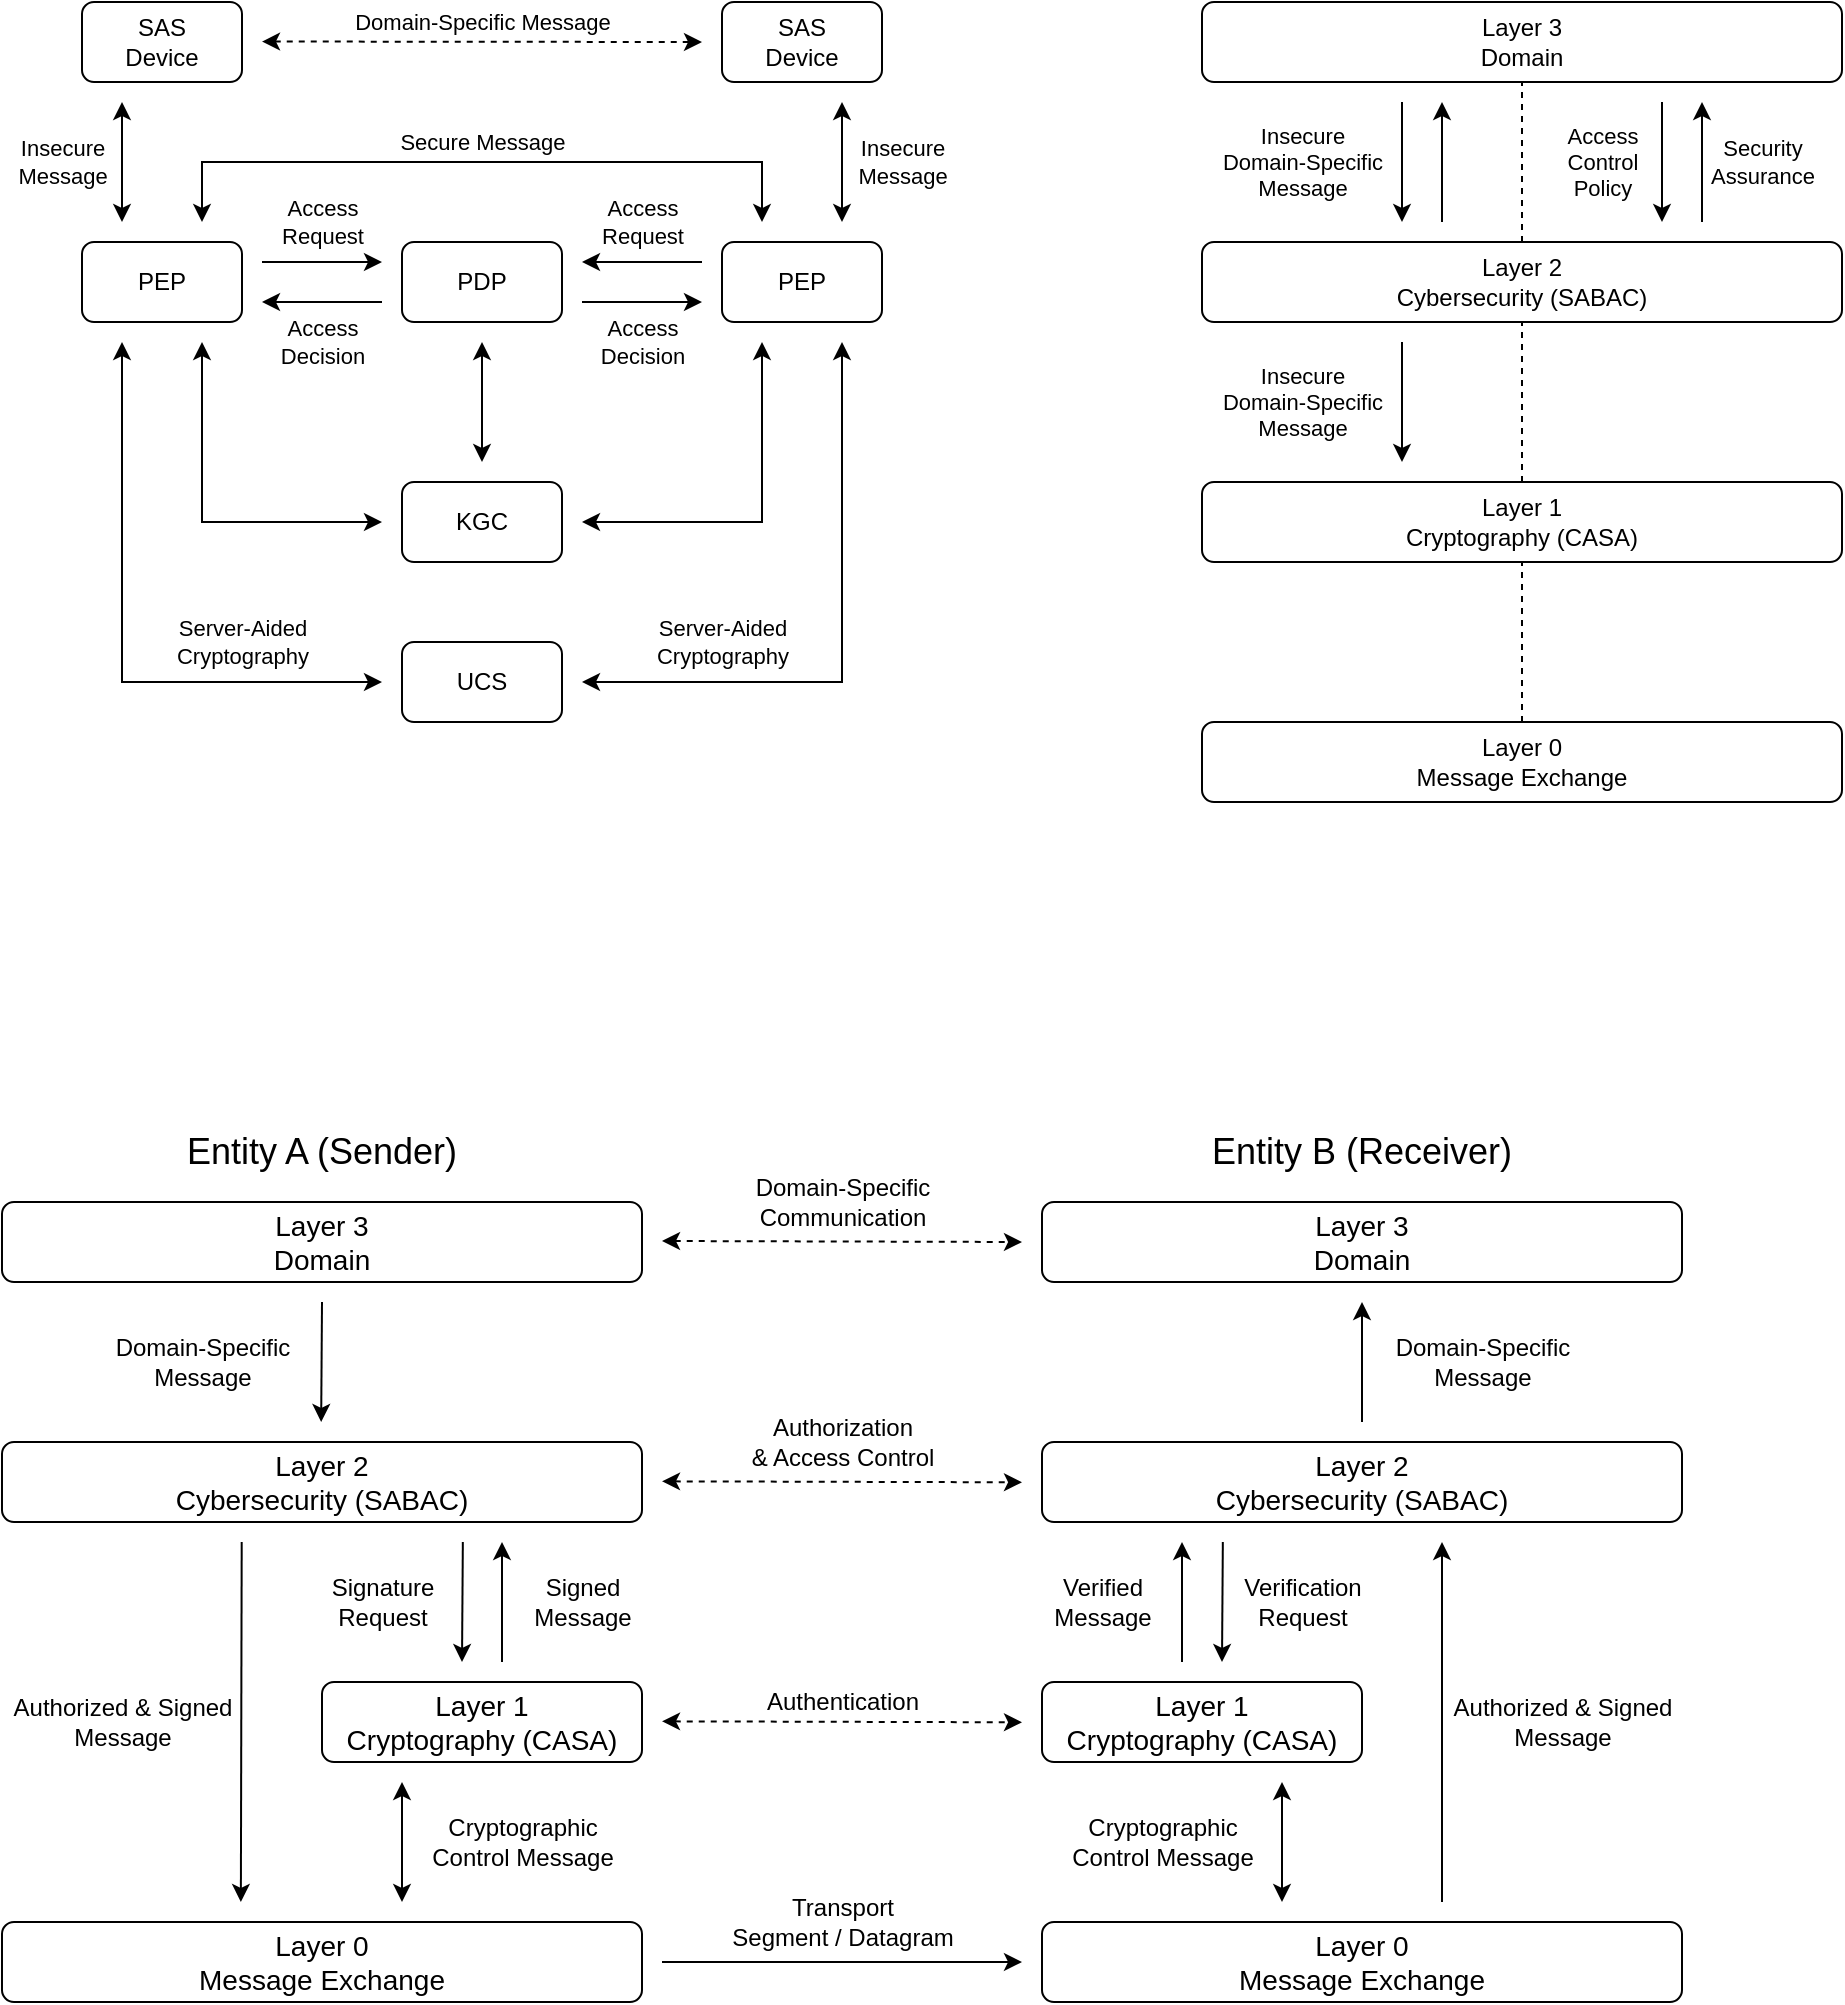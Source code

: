 <mxfile version="24.6.3" type="device">
  <diagram name="Page-1" id="zJpJ5VMaL2OZMmUuj0XS">
    <mxGraphModel dx="1047" dy="575" grid="1" gridSize="10" guides="1" tooltips="1" connect="1" arrows="1" fold="1" page="1" pageScale="1" pageWidth="540" pageHeight="200" math="0" shadow="0">
      <root>
        <mxCell id="0" />
        <mxCell id="1" parent="0" />
        <mxCell id="qLFB22mYU3NqT-pX-Pgg-1" value="SAS&lt;div&gt;Device&lt;/div&gt;" style="rounded=1;whiteSpace=wrap;html=1;" parent="1" vertex="1">
          <mxGeometry x="40" width="80" height="40" as="geometry" />
        </mxCell>
        <mxCell id="qLFB22mYU3NqT-pX-Pgg-2" value="SAS&lt;div&gt;Device&lt;/div&gt;" style="rounded=1;whiteSpace=wrap;html=1;" parent="1" vertex="1">
          <mxGeometry x="360" width="80" height="40" as="geometry" />
        </mxCell>
        <mxCell id="qLFB22mYU3NqT-pX-Pgg-3" value="Domain-Specific&amp;nbsp;&lt;span style=&quot;background-color: initial;&quot;&gt;Message&lt;/span&gt;" style="endArrow=classic;startArrow=classic;html=1;rounded=0;labelBackgroundColor=none;dashed=1;" parent="1" edge="1">
          <mxGeometry x="-0.0" y="10" width="50" height="50" relative="1" as="geometry">
            <mxPoint x="130" y="19.76" as="sourcePoint" />
            <mxPoint x="350" y="20" as="targetPoint" />
            <mxPoint as="offset" />
          </mxGeometry>
        </mxCell>
        <mxCell id="qLFB22mYU3NqT-pX-Pgg-5" value="PDP" style="rounded=1;whiteSpace=wrap;html=1;" parent="1" vertex="1">
          <mxGeometry x="200" y="120" width="80" height="40" as="geometry" />
        </mxCell>
        <mxCell id="qLFB22mYU3NqT-pX-Pgg-6" value="PEP" style="rounded=1;whiteSpace=wrap;html=1;" parent="1" vertex="1">
          <mxGeometry x="40" y="120" width="80" height="40" as="geometry" />
        </mxCell>
        <mxCell id="qLFB22mYU3NqT-pX-Pgg-7" value="PEP" style="rounded=1;whiteSpace=wrap;html=1;" parent="1" vertex="1">
          <mxGeometry x="360" y="120" width="80" height="40" as="geometry" />
        </mxCell>
        <mxCell id="qLFB22mYU3NqT-pX-Pgg-8" value="Insecure&lt;div&gt;Message&lt;/div&gt;" style="endArrow=classic;startArrow=classic;html=1;rounded=0;labelBackgroundColor=none;" parent="1" edge="1">
          <mxGeometry y="30" width="50" height="50" relative="1" as="geometry">
            <mxPoint x="60" y="110" as="sourcePoint" />
            <mxPoint x="60" y="50" as="targetPoint" />
            <mxPoint as="offset" />
          </mxGeometry>
        </mxCell>
        <mxCell id="qLFB22mYU3NqT-pX-Pgg-9" value="&lt;span style=&quot;color: rgb(0, 0, 0); font-family: Helvetica; font-size: 11px; font-style: normal; font-variant-ligatures: normal; font-variant-caps: normal; font-weight: 400; letter-spacing: normal; orphans: 2; text-align: center; text-indent: 0px; text-transform: none; widows: 2; word-spacing: 0px; -webkit-text-stroke-width: 0px; white-space: nowrap; text-decoration-thickness: initial; text-decoration-style: initial; text-decoration-color: initial; float: none; display: inline !important;&quot;&gt;Insecure&lt;/span&gt;&lt;div style=&quot;forced-color-adjust: none; color: rgb(0, 0, 0); font-family: Helvetica; font-size: 11px; font-style: normal; font-variant-ligatures: normal; font-variant-caps: normal; font-weight: 400; letter-spacing: normal; orphans: 2; text-align: center; text-indent: 0px; text-transform: none; widows: 2; word-spacing: 0px; -webkit-text-stroke-width: 0px; white-space: nowrap; text-decoration-thickness: initial; text-decoration-style: initial; text-decoration-color: initial;&quot;&gt;Message&lt;/div&gt;" style="endArrow=classic;startArrow=classic;html=1;rounded=0;labelBackgroundColor=none;" parent="1" edge="1">
          <mxGeometry y="-30" width="50" height="50" relative="1" as="geometry">
            <mxPoint x="420" y="110" as="sourcePoint" />
            <mxPoint x="420" y="50" as="targetPoint" />
            <mxPoint as="offset" />
          </mxGeometry>
        </mxCell>
        <mxCell id="qLFB22mYU3NqT-pX-Pgg-10" value="Access&lt;div&gt;Request&lt;/div&gt;" style="endArrow=classic;startArrow=none;html=1;rounded=0;endFill=1;startFill=0;labelBackgroundColor=none;" parent="1" edge="1">
          <mxGeometry y="20" width="50" height="50" relative="1" as="geometry">
            <mxPoint x="130" y="130" as="sourcePoint" />
            <mxPoint x="190" y="130" as="targetPoint" />
            <mxPoint as="offset" />
          </mxGeometry>
        </mxCell>
        <mxCell id="qLFB22mYU3NqT-pX-Pgg-12" value="KGC" style="rounded=1;whiteSpace=wrap;html=1;" parent="1" vertex="1">
          <mxGeometry x="200" y="240" width="80" height="40" as="geometry" />
        </mxCell>
        <mxCell id="qLFB22mYU3NqT-pX-Pgg-13" value="UCS" style="rounded=1;whiteSpace=wrap;html=1;" parent="1" vertex="1">
          <mxGeometry x="200" y="320" width="80" height="40" as="geometry" />
        </mxCell>
        <mxCell id="qLFB22mYU3NqT-pX-Pgg-14" value="" style="endArrow=classic;startArrow=classic;html=1;rounded=0;" parent="1" edge="1">
          <mxGeometry width="50" height="50" relative="1" as="geometry">
            <mxPoint x="100" y="170" as="sourcePoint" />
            <mxPoint x="190" y="260" as="targetPoint" />
            <Array as="points">
              <mxPoint x="100" y="260" />
            </Array>
          </mxGeometry>
        </mxCell>
        <mxCell id="qLFB22mYU3NqT-pX-Pgg-15" value="" style="endArrow=classic;startArrow=classic;html=1;rounded=0;" parent="1" edge="1">
          <mxGeometry width="50" height="50" relative="1" as="geometry">
            <mxPoint x="240" y="170" as="sourcePoint" />
            <mxPoint x="240" y="230" as="targetPoint" />
          </mxGeometry>
        </mxCell>
        <mxCell id="qLFB22mYU3NqT-pX-Pgg-16" value="" style="endArrow=classic;startArrow=classic;html=1;rounded=0;" parent="1" edge="1">
          <mxGeometry width="50" height="50" relative="1" as="geometry">
            <mxPoint x="380" y="170" as="sourcePoint" />
            <mxPoint x="290" y="260" as="targetPoint" />
            <Array as="points">
              <mxPoint x="380" y="260" />
            </Array>
          </mxGeometry>
        </mxCell>
        <mxCell id="qLFB22mYU3NqT-pX-Pgg-17" value="&lt;span style=&quot;background-color: initial;&quot;&gt;Secure&amp;nbsp;&lt;/span&gt;&lt;span style=&quot;background-color: initial;&quot;&gt;Message&lt;/span&gt;" style="endArrow=classic;startArrow=classic;html=1;rounded=0;labelBackgroundColor=none;" parent="1" edge="1">
          <mxGeometry y="10" width="50" height="50" relative="1" as="geometry">
            <mxPoint x="100" y="110" as="sourcePoint" />
            <mxPoint x="380" y="110" as="targetPoint" />
            <Array as="points">
              <mxPoint x="100" y="80" />
              <mxPoint x="380" y="80" />
            </Array>
            <mxPoint as="offset" />
          </mxGeometry>
        </mxCell>
        <mxCell id="qLFB22mYU3NqT-pX-Pgg-19" value="Server-Aided&lt;div&gt;Cryptography&lt;/div&gt;" style="endArrow=classic;startArrow=classic;html=1;rounded=0;labelBackgroundColor=none;" parent="1" edge="1">
          <mxGeometry x="-0.533" y="-20" width="50" height="50" relative="1" as="geometry">
            <mxPoint x="190" y="340" as="sourcePoint" />
            <mxPoint x="60" y="170" as="targetPoint" />
            <Array as="points">
              <mxPoint x="60" y="340" />
            </Array>
            <mxPoint as="offset" />
          </mxGeometry>
        </mxCell>
        <mxCell id="qLFB22mYU3NqT-pX-Pgg-20" value="&lt;span style=&quot;color: rgb(0, 0, 0); font-family: Helvetica; font-size: 11px; font-style: normal; font-variant-ligatures: normal; font-variant-caps: normal; font-weight: 400; letter-spacing: normal; orphans: 2; text-align: center; text-indent: 0px; text-transform: none; widows: 2; word-spacing: 0px; -webkit-text-stroke-width: 0px; white-space: nowrap; text-decoration-thickness: initial; text-decoration-style: initial; text-decoration-color: initial; float: none; display: inline !important;&quot;&gt;Server-Aided&lt;/span&gt;&lt;div style=&quot;forced-color-adjust: none; color: rgb(0, 0, 0); font-family: Helvetica; font-size: 11px; font-style: normal; font-variant-ligatures: normal; font-variant-caps: normal; font-weight: 400; letter-spacing: normal; orphans: 2; text-align: center; text-indent: 0px; text-transform: none; widows: 2; word-spacing: 0px; -webkit-text-stroke-width: 0px; white-space: nowrap; text-decoration-thickness: initial; text-decoration-style: initial; text-decoration-color: initial;&quot;&gt;Cryptography&lt;/div&gt;" style="endArrow=classic;startArrow=classic;html=1;rounded=0;labelBackgroundColor=none;" parent="1" edge="1">
          <mxGeometry x="-0.533" y="20" width="50" height="50" relative="1" as="geometry">
            <mxPoint x="290" y="340" as="sourcePoint" />
            <mxPoint x="420" y="170" as="targetPoint" />
            <Array as="points">
              <mxPoint x="420" y="340" />
            </Array>
            <mxPoint as="offset" />
          </mxGeometry>
        </mxCell>
        <mxCell id="qLFB22mYU3NqT-pX-Pgg-21" value="Access&lt;div&gt;Decision&lt;/div&gt;" style="endArrow=classic;startArrow=none;html=1;rounded=0;endFill=1;startFill=0;labelBackgroundColor=none;" parent="1" edge="1">
          <mxGeometry y="20" width="50" height="50" relative="1" as="geometry">
            <mxPoint x="190" y="150" as="sourcePoint" />
            <mxPoint x="130" y="150" as="targetPoint" />
            <mxPoint as="offset" />
          </mxGeometry>
        </mxCell>
        <mxCell id="qLFB22mYU3NqT-pX-Pgg-22" value="Access&lt;div&gt;Request&lt;/div&gt;" style="endArrow=classic;startArrow=none;html=1;rounded=0;endFill=1;startFill=0;labelBackgroundColor=none;" parent="1" edge="1">
          <mxGeometry y="-20" width="50" height="50" relative="1" as="geometry">
            <mxPoint x="350" y="130" as="sourcePoint" />
            <mxPoint x="290" y="130" as="targetPoint" />
            <mxPoint as="offset" />
          </mxGeometry>
        </mxCell>
        <mxCell id="qLFB22mYU3NqT-pX-Pgg-23" value="Access&lt;div&gt;Decision&lt;/div&gt;" style="endArrow=classic;startArrow=none;html=1;rounded=0;endFill=1;startFill=0;labelBackgroundColor=none;" parent="1" edge="1">
          <mxGeometry y="-20" width="50" height="50" relative="1" as="geometry">
            <mxPoint x="290" y="150" as="sourcePoint" />
            <mxPoint x="350" y="150" as="targetPoint" />
            <mxPoint as="offset" />
          </mxGeometry>
        </mxCell>
        <mxCell id="qLFB22mYU3NqT-pX-Pgg-26" value="Layer 3&lt;div&gt;Domain&lt;/div&gt;" style="rounded=1;whiteSpace=wrap;html=1;" parent="1" vertex="1">
          <mxGeometry x="600" width="320" height="40" as="geometry" />
        </mxCell>
        <mxCell id="qLFB22mYU3NqT-pX-Pgg-27" value="Layer 2&lt;div&gt;Cybersecurity (SABAC)&lt;/div&gt;" style="rounded=1;whiteSpace=wrap;html=1;" parent="1" vertex="1">
          <mxGeometry x="600" y="120" width="320" height="40" as="geometry" />
        </mxCell>
        <mxCell id="qLFB22mYU3NqT-pX-Pgg-28" value="&lt;div&gt;Layer 1&lt;/div&gt;Cryptography (CASA)" style="rounded=1;whiteSpace=wrap;html=1;" parent="1" vertex="1">
          <mxGeometry x="600" y="240" width="320" height="40" as="geometry" />
        </mxCell>
        <mxCell id="qLFB22mYU3NqT-pX-Pgg-29" value="&lt;div&gt;Layer 0&lt;/div&gt;Message Exchange" style="rounded=1;whiteSpace=wrap;html=1;" parent="1" vertex="1">
          <mxGeometry x="600" y="360" width="320" height="40" as="geometry" />
        </mxCell>
        <mxCell id="qLFB22mYU3NqT-pX-Pgg-30" value="Access&lt;div&gt;Control&lt;div&gt;Policy&lt;/div&gt;&lt;/div&gt;" style="endArrow=classic;html=1;rounded=0;labelBackgroundColor=none;" parent="1" edge="1">
          <mxGeometry y="-30" width="50" height="50" relative="1" as="geometry">
            <mxPoint x="830" y="50" as="sourcePoint" />
            <mxPoint x="830" y="110" as="targetPoint" />
            <mxPoint as="offset" />
          </mxGeometry>
        </mxCell>
        <mxCell id="qLFB22mYU3NqT-pX-Pgg-32" value="" style="endArrow=none;dashed=1;html=1;rounded=0;exitX=0.5;exitY=0;exitDx=0;exitDy=0;entryX=0.5;entryY=1;entryDx=0;entryDy=0;" parent="1" source="qLFB22mYU3NqT-pX-Pgg-27" target="qLFB22mYU3NqT-pX-Pgg-26" edge="1">
          <mxGeometry width="50" height="50" relative="1" as="geometry">
            <mxPoint x="590" y="200" as="sourcePoint" />
            <mxPoint x="760" y="50" as="targetPoint" />
          </mxGeometry>
        </mxCell>
        <mxCell id="qLFB22mYU3NqT-pX-Pgg-33" value="" style="endArrow=none;dashed=1;html=1;rounded=0;exitX=0.5;exitY=0;exitDx=0;exitDy=0;entryX=0.5;entryY=1;entryDx=0;entryDy=0;" parent="1" source="qLFB22mYU3NqT-pX-Pgg-28" target="qLFB22mYU3NqT-pX-Pgg-27" edge="1">
          <mxGeometry width="50" height="50" relative="1" as="geometry">
            <mxPoint x="770" y="130" as="sourcePoint" />
            <mxPoint x="770" y="50" as="targetPoint" />
          </mxGeometry>
        </mxCell>
        <mxCell id="qLFB22mYU3NqT-pX-Pgg-34" value="" style="endArrow=none;dashed=1;html=1;rounded=0;exitX=0.5;exitY=0;exitDx=0;exitDy=0;entryX=0.5;entryY=1;entryDx=0;entryDy=0;" parent="1" source="qLFB22mYU3NqT-pX-Pgg-29" target="qLFB22mYU3NqT-pX-Pgg-28" edge="1">
          <mxGeometry width="50" height="50" relative="1" as="geometry">
            <mxPoint x="780" y="140" as="sourcePoint" />
            <mxPoint x="780" y="60" as="targetPoint" />
          </mxGeometry>
        </mxCell>
        <mxCell id="qLFB22mYU3NqT-pX-Pgg-37" value="Security&lt;div&gt;Assurance&lt;/div&gt;" style="endArrow=classic;html=1;rounded=0;labelBackgroundColor=none;" parent="1" edge="1">
          <mxGeometry y="-30" width="50" height="50" relative="1" as="geometry">
            <mxPoint x="850" y="110" as="sourcePoint" />
            <mxPoint x="850" y="50" as="targetPoint" />
            <mxPoint as="offset" />
          </mxGeometry>
        </mxCell>
        <mxCell id="qLFB22mYU3NqT-pX-Pgg-38" value="&lt;div&gt;Insecure&lt;/div&gt;Domain-Specific&lt;div&gt;Message&lt;/div&gt;" style="endArrow=classic;html=1;rounded=0;" parent="1" edge="1">
          <mxGeometry y="-50" width="50" height="50" relative="1" as="geometry">
            <mxPoint x="700" y="50" as="sourcePoint" />
            <mxPoint x="700" y="110" as="targetPoint" />
            <mxPoint as="offset" />
          </mxGeometry>
        </mxCell>
        <mxCell id="qLFB22mYU3NqT-pX-Pgg-43" value="" style="endArrow=classic;html=1;rounded=0;" parent="1" edge="1">
          <mxGeometry width="50" height="50" relative="1" as="geometry">
            <mxPoint x="720" y="110" as="sourcePoint" />
            <mxPoint x="720" y="50" as="targetPoint" />
          </mxGeometry>
        </mxCell>
        <mxCell id="qLFB22mYU3NqT-pX-Pgg-44" value="&lt;div&gt;Insecure&lt;/div&gt;Domain-Specific&lt;div&gt;Message&lt;/div&gt;" style="endArrow=classic;html=1;rounded=0;" parent="1" edge="1">
          <mxGeometry y="-50" width="50" height="50" relative="1" as="geometry">
            <mxPoint x="700" y="170" as="sourcePoint" />
            <mxPoint x="700" y="230" as="targetPoint" />
            <mxPoint as="offset" />
          </mxGeometry>
        </mxCell>
        <mxCell id="qnWD-MGTKsQbxRVK3_dl-1" value="Layer 3&lt;div style=&quot;font-size: 14px;&quot;&gt;Domain&lt;/div&gt;" style="rounded=1;whiteSpace=wrap;html=1;fontSize=14;" vertex="1" parent="1">
          <mxGeometry y="600" width="320" height="40" as="geometry" />
        </mxCell>
        <mxCell id="qnWD-MGTKsQbxRVK3_dl-2" value="Layer 2&lt;div style=&quot;font-size: 14px;&quot;&gt;Cybersecurity (SABAC)&lt;/div&gt;" style="rounded=1;whiteSpace=wrap;html=1;fontSize=14;" vertex="1" parent="1">
          <mxGeometry y="720" width="320" height="40" as="geometry" />
        </mxCell>
        <mxCell id="qnWD-MGTKsQbxRVK3_dl-3" value="&lt;div style=&quot;font-size: 14px;&quot;&gt;Layer 1&lt;/div&gt;Cryptography (CASA)" style="rounded=1;whiteSpace=wrap;html=1;fontSize=14;" vertex="1" parent="1">
          <mxGeometry x="160" y="840" width="160" height="40" as="geometry" />
        </mxCell>
        <mxCell id="qnWD-MGTKsQbxRVK3_dl-4" value="&lt;div style=&quot;font-size: 14px;&quot;&gt;Layer 0&lt;/div&gt;Message Exchange" style="rounded=1;whiteSpace=wrap;html=1;fontSize=14;" vertex="1" parent="1">
          <mxGeometry y="960" width="320" height="40" as="geometry" />
        </mxCell>
        <mxCell id="qnWD-MGTKsQbxRVK3_dl-5" value="Layer 3&lt;div style=&quot;font-size: 14px;&quot;&gt;Domain&lt;/div&gt;" style="rounded=1;whiteSpace=wrap;html=1;fontSize=14;" vertex="1" parent="1">
          <mxGeometry x="520" y="600" width="320" height="40" as="geometry" />
        </mxCell>
        <mxCell id="qnWD-MGTKsQbxRVK3_dl-6" value="Layer 2&lt;div style=&quot;font-size: 14px;&quot;&gt;Cybersecurity (SABAC)&lt;/div&gt;" style="rounded=1;whiteSpace=wrap;html=1;fontSize=14;" vertex="1" parent="1">
          <mxGeometry x="520" y="720" width="320" height="40" as="geometry" />
        </mxCell>
        <mxCell id="qnWD-MGTKsQbxRVK3_dl-7" value="&lt;div style=&quot;font-size: 14px;&quot;&gt;Layer 1&lt;/div&gt;Cryptography (CASA)" style="rounded=1;whiteSpace=wrap;html=1;fontSize=14;" vertex="1" parent="1">
          <mxGeometry x="520" y="840" width="160" height="40" as="geometry" />
        </mxCell>
        <mxCell id="qnWD-MGTKsQbxRVK3_dl-8" value="&lt;div style=&quot;font-size: 14px;&quot;&gt;Layer 0&lt;/div&gt;Message Exchange" style="rounded=1;whiteSpace=wrap;html=1;fontSize=14;" vertex="1" parent="1">
          <mxGeometry x="520" y="960" width="320" height="40" as="geometry" />
        </mxCell>
        <mxCell id="qnWD-MGTKsQbxRVK3_dl-9" value="Domain-Specific&lt;div&gt;Communication&lt;/div&gt;" style="endArrow=classic;startArrow=classic;html=1;rounded=0;labelBackgroundColor=none;dashed=1;fontSize=12;" edge="1" parent="1">
          <mxGeometry x="-0.001" y="20" width="50" height="50" relative="1" as="geometry">
            <mxPoint x="330" y="619.5" as="sourcePoint" />
            <mxPoint x="510" y="620" as="targetPoint" />
            <mxPoint as="offset" />
          </mxGeometry>
        </mxCell>
        <mxCell id="qnWD-MGTKsQbxRVK3_dl-10" value="&lt;div style=&quot;font-size: 12px;&quot;&gt;Domain-Specific&lt;/div&gt;&lt;div style=&quot;font-size: 12px;&quot;&gt;Message&lt;/div&gt;" style="endArrow=classic;html=1;rounded=0;labelBackgroundColor=none;fontSize=12;" edge="1" parent="1">
          <mxGeometry x="0.014" y="-60" width="50" height="50" relative="1" as="geometry">
            <mxPoint x="160" y="650" as="sourcePoint" />
            <mxPoint x="159.58" y="710" as="targetPoint" />
            <mxPoint as="offset" />
          </mxGeometry>
        </mxCell>
        <mxCell id="qnWD-MGTKsQbxRVK3_dl-12" value="Signature&lt;div style=&quot;font-size: 12px;&quot;&gt;Request&lt;/div&gt;" style="endArrow=classic;html=1;rounded=0;labelBackgroundColor=none;fontSize=12;" edge="1" parent="1">
          <mxGeometry x="0.009" y="-40" width="50" height="50" relative="1" as="geometry">
            <mxPoint x="230.42" y="770" as="sourcePoint" />
            <mxPoint x="230" y="830" as="targetPoint" />
            <mxPoint as="offset" />
          </mxGeometry>
        </mxCell>
        <mxCell id="qnWD-MGTKsQbxRVK3_dl-14" value="Signed&lt;div style=&quot;font-size: 12px;&quot;&gt;Message&lt;/div&gt;" style="endArrow=classic;html=1;rounded=0;labelBackgroundColor=none;fontSize=12;" edge="1" parent="1">
          <mxGeometry y="-40" width="50" height="50" relative="1" as="geometry">
            <mxPoint x="250" y="830" as="sourcePoint" />
            <mxPoint x="250" y="770" as="targetPoint" />
            <mxPoint as="offset" />
          </mxGeometry>
        </mxCell>
        <mxCell id="qnWD-MGTKsQbxRVK3_dl-16" value="Authorized &amp;amp;&amp;nbsp;&lt;span style=&quot;background-color: initial; font-size: 12px;&quot;&gt;Signed&lt;/span&gt;&lt;div style=&quot;font-size: 12px;&quot;&gt;Message&lt;/div&gt;" style="endArrow=classic;html=1;rounded=0;labelBackgroundColor=none;fontSize=12;" edge="1" parent="1">
          <mxGeometry y="-60" width="50" height="50" relative="1" as="geometry">
            <mxPoint x="119.85" y="770" as="sourcePoint" />
            <mxPoint x="119.43" y="950" as="targetPoint" />
            <mxPoint as="offset" />
          </mxGeometry>
        </mxCell>
        <mxCell id="qnWD-MGTKsQbxRVK3_dl-17" value="&lt;div style=&quot;font-size: 12px;&quot;&gt;Domain-Specific&lt;/div&gt;&lt;div style=&quot;font-size: 12px;&quot;&gt;Message&lt;/div&gt;" style="endArrow=classic;html=1;rounded=0;labelBackgroundColor=none;fontSize=12;" edge="1" parent="1">
          <mxGeometry y="-60" width="50" height="50" relative="1" as="geometry">
            <mxPoint x="680" y="710" as="sourcePoint" />
            <mxPoint x="680" y="650" as="targetPoint" />
            <mxPoint as="offset" />
          </mxGeometry>
        </mxCell>
        <mxCell id="qnWD-MGTKsQbxRVK3_dl-19" value="Transport&lt;div style=&quot;font-size: 12px;&quot;&gt;Segment / Datagram&lt;/div&gt;" style="endArrow=classic;html=1;rounded=0;labelBackgroundColor=none;fontSize=12;" edge="1" parent="1">
          <mxGeometry y="20" width="50" height="50" relative="1" as="geometry">
            <mxPoint x="330" y="980" as="sourcePoint" />
            <mxPoint x="510" y="980" as="targetPoint" />
            <mxPoint as="offset" />
          </mxGeometry>
        </mxCell>
        <mxCell id="qnWD-MGTKsQbxRVK3_dl-21" value="Authorized &amp;amp;&amp;nbsp;&lt;span style=&quot;background-color: initial; font-size: 12px;&quot;&gt;Signed&lt;/span&gt;&lt;div style=&quot;font-size: 12px;&quot;&gt;Message&lt;/div&gt;" style="endArrow=classic;html=1;rounded=0;labelBackgroundColor=none;fontSize=12;" edge="1" parent="1">
          <mxGeometry x="0.002" y="-60" width="50" height="50" relative="1" as="geometry">
            <mxPoint x="720" y="950" as="sourcePoint" />
            <mxPoint x="720" y="770" as="targetPoint" />
            <mxPoint as="offset" />
          </mxGeometry>
        </mxCell>
        <mxCell id="qnWD-MGTKsQbxRVK3_dl-22" value="Verification&lt;div style=&quot;font-size: 12px;&quot;&gt;Request&lt;/div&gt;" style="endArrow=classic;html=1;rounded=0;labelBackgroundColor=none;fontSize=12;" edge="1" parent="1">
          <mxGeometry x="-0.009" y="40" width="50" height="50" relative="1" as="geometry">
            <mxPoint x="610.42" y="770" as="sourcePoint" />
            <mxPoint x="610" y="830" as="targetPoint" />
            <mxPoint as="offset" />
          </mxGeometry>
        </mxCell>
        <mxCell id="qnWD-MGTKsQbxRVK3_dl-23" value="&lt;div style=&quot;font-size: 12px;&quot;&gt;Verified&lt;/div&gt;&lt;div style=&quot;font-size: 12px;&quot;&gt;Message&lt;/div&gt;" style="endArrow=classic;html=1;rounded=0;labelBackgroundColor=none;fontSize=12;" edge="1" parent="1">
          <mxGeometry y="40" width="50" height="50" relative="1" as="geometry">
            <mxPoint x="590" y="830" as="sourcePoint" />
            <mxPoint x="590" y="770" as="targetPoint" />
            <mxPoint as="offset" />
          </mxGeometry>
        </mxCell>
        <mxCell id="qnWD-MGTKsQbxRVK3_dl-29" value="&lt;div&gt;Authorization&lt;/div&gt;&lt;div&gt;&amp;amp; Access Control&lt;/div&gt;" style="endArrow=classic;startArrow=classic;html=1;rounded=0;labelBackgroundColor=none;dashed=1;fontSize=12;" edge="1" parent="1">
          <mxGeometry x="-0.004" y="20" width="50" height="50" relative="1" as="geometry">
            <mxPoint x="330" y="739.66" as="sourcePoint" />
            <mxPoint x="510" y="740.16" as="targetPoint" />
            <mxPoint as="offset" />
          </mxGeometry>
        </mxCell>
        <mxCell id="qnWD-MGTKsQbxRVK3_dl-30" value="Authentication" style="endArrow=classic;startArrow=classic;html=1;rounded=0;labelBackgroundColor=none;dashed=1;fontSize=12;" edge="1" parent="1">
          <mxGeometry x="-0.0" y="10" width="50" height="50" relative="1" as="geometry">
            <mxPoint x="330" y="859.66" as="sourcePoint" />
            <mxPoint x="510" y="860.16" as="targetPoint" />
            <mxPoint as="offset" />
          </mxGeometry>
        </mxCell>
        <mxCell id="qnWD-MGTKsQbxRVK3_dl-32" value="&lt;div&gt;Cryptographic&lt;/div&gt;&lt;div&gt;Control&amp;nbsp;&lt;span style=&quot;background-color: initial;&quot;&gt;Message&lt;/span&gt;&lt;/div&gt;" style="endArrow=classic;startArrow=classic;html=1;rounded=0;fontSize=12;labelBackgroundColor=none;" edge="1" parent="1">
          <mxGeometry y="-60" width="50" height="50" relative="1" as="geometry">
            <mxPoint x="200" y="950" as="sourcePoint" />
            <mxPoint x="200" y="890" as="targetPoint" />
            <mxPoint as="offset" />
          </mxGeometry>
        </mxCell>
        <mxCell id="qnWD-MGTKsQbxRVK3_dl-33" value="&lt;div&gt;Cryptographic&lt;/div&gt;&lt;div&gt;Control&amp;nbsp;&lt;span style=&quot;background-color: initial;&quot;&gt;Message&lt;/span&gt;&lt;/div&gt;" style="endArrow=classic;startArrow=classic;html=1;rounded=0;fontSize=12;labelBackgroundColor=none;" edge="1" parent="1">
          <mxGeometry y="60" width="50" height="50" relative="1" as="geometry">
            <mxPoint x="640" y="950" as="sourcePoint" />
            <mxPoint x="640" y="890" as="targetPoint" />
            <mxPoint as="offset" />
          </mxGeometry>
        </mxCell>
        <mxCell id="qnWD-MGTKsQbxRVK3_dl-34" value="Entity A (Sender)" style="text;html=1;align=center;verticalAlign=middle;whiteSpace=wrap;rounded=0;fontSize=18;" vertex="1" parent="1">
          <mxGeometry y="560" width="320" height="30" as="geometry" />
        </mxCell>
        <mxCell id="qnWD-MGTKsQbxRVK3_dl-35" value="Entity B (Receiver)" style="text;html=1;align=center;verticalAlign=middle;whiteSpace=wrap;rounded=0;fontSize=18;" vertex="1" parent="1">
          <mxGeometry x="520" y="560" width="320" height="30" as="geometry" />
        </mxCell>
      </root>
    </mxGraphModel>
  </diagram>
</mxfile>
